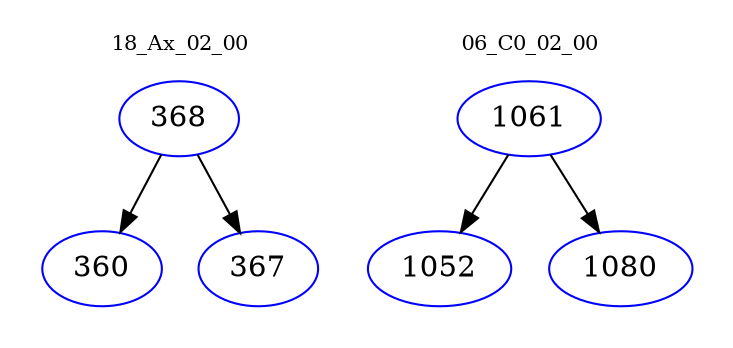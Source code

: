 digraph{
subgraph cluster_0 {
color = white
label = "18_Ax_02_00";
fontsize=10;
T0_368 [label="368", color="blue"]
T0_368 -> T0_360 [color="black"]
T0_360 [label="360", color="blue"]
T0_368 -> T0_367 [color="black"]
T0_367 [label="367", color="blue"]
}
subgraph cluster_1 {
color = white
label = "06_C0_02_00";
fontsize=10;
T1_1061 [label="1061", color="blue"]
T1_1061 -> T1_1052 [color="black"]
T1_1052 [label="1052", color="blue"]
T1_1061 -> T1_1080 [color="black"]
T1_1080 [label="1080", color="blue"]
}
}
